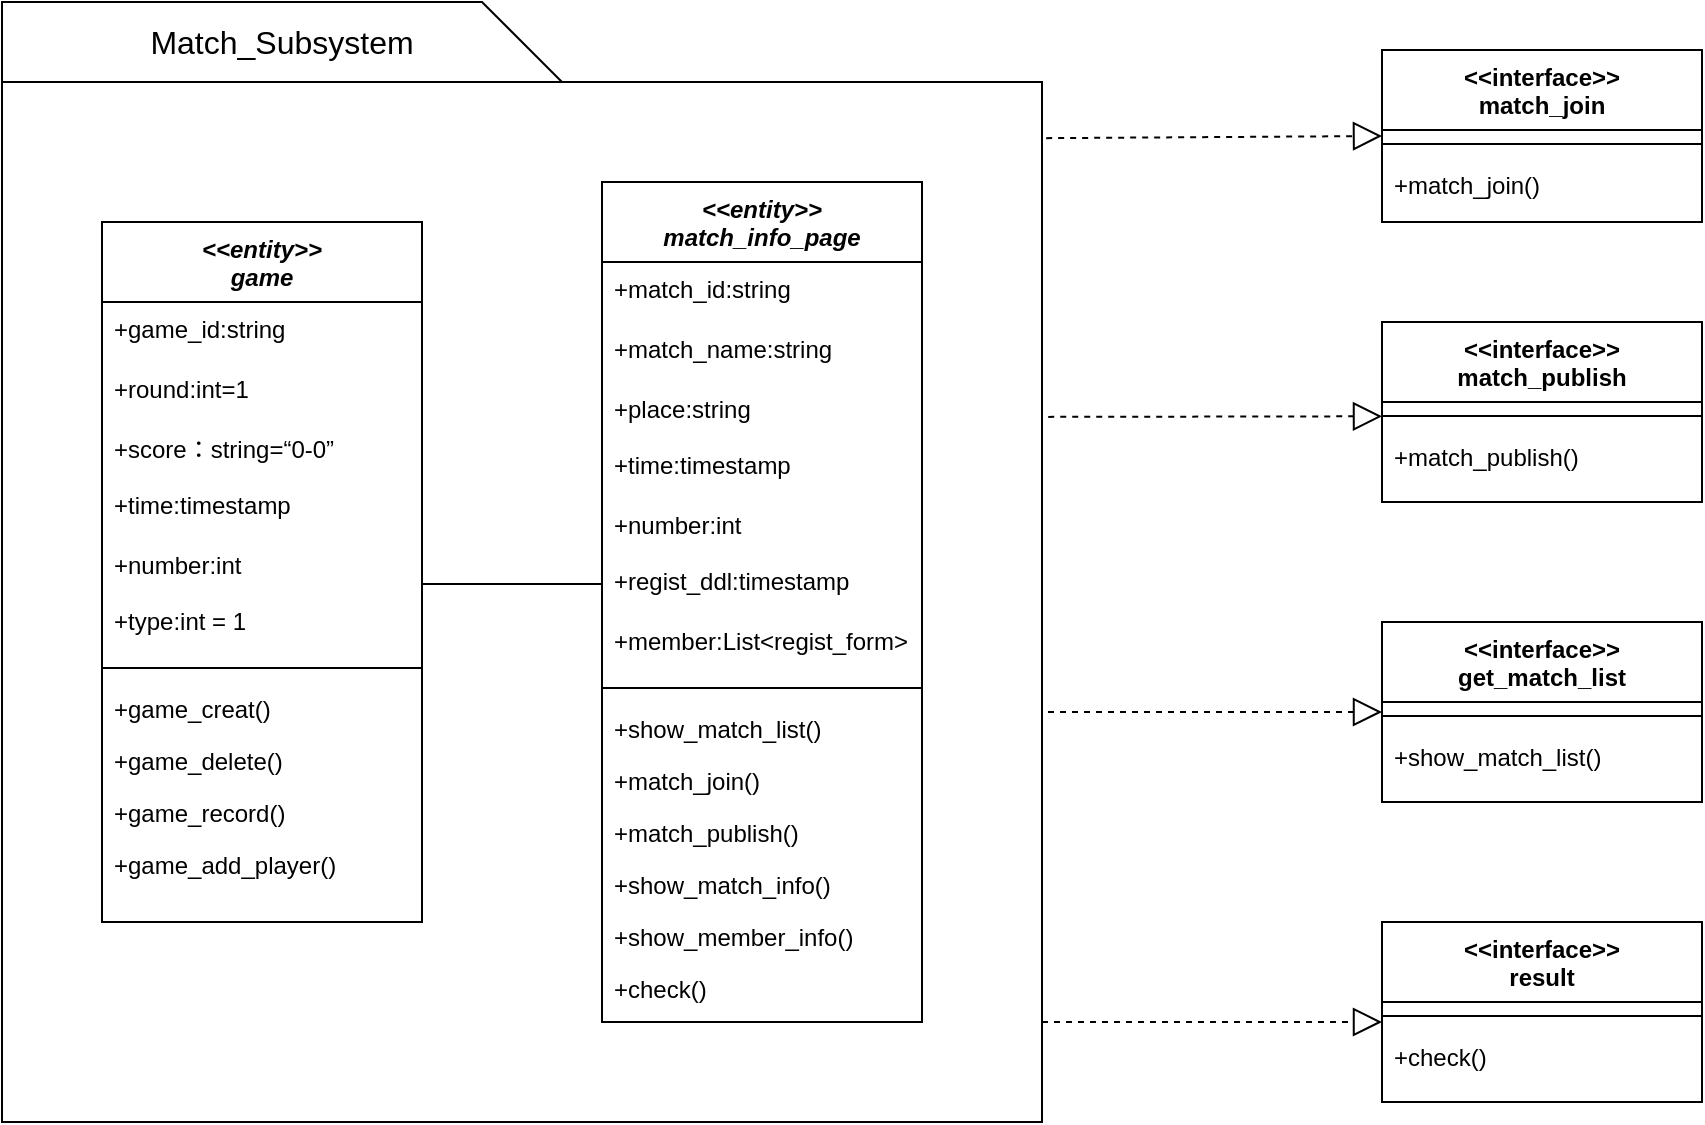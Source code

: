 <mxfile version="17.4.2" type="device"><diagram id="Q3IwJa_j-3fYnTku54X1" name="第 1 页"><mxGraphModel dx="1038" dy="1818" grid="1" gridSize="10" guides="1" tooltips="1" connect="1" arrows="1" fold="1" page="1" pageScale="1" pageWidth="827" pageHeight="1169" background="#ffffff" math="0" shadow="0"><root><mxCell id="0"/><mxCell id="1" parent="0"/><mxCell id="dIGuC47iEYcOL5y_2ay--16" value="&lt;&lt;interface&gt;&gt;&#10;match_join&#10;" style="swimlane;fontStyle=1;align=center;verticalAlign=top;childLayout=stackLayout;horizontal=1;startSize=40;horizontalStack=0;resizeParent=1;resizeLast=0;collapsible=1;marginBottom=0;rounded=0;shadow=0;strokeWidth=1;" parent="1" vertex="1"><mxGeometry x="930" y="-776" width="160" height="86" as="geometry"><mxRectangle x="230" y="140" width="160" height="26" as="alternateBounds"/></mxGeometry></mxCell><mxCell id="dIGuC47iEYcOL5y_2ay--21" value="" style="line;html=1;strokeWidth=1;align=left;verticalAlign=middle;spacingTop=-1;spacingLeft=3;spacingRight=3;rotatable=0;labelPosition=right;points=[];portConstraint=eastwest;" parent="dIGuC47iEYcOL5y_2ay--16" vertex="1"><mxGeometry y="40" width="160" height="14" as="geometry"/></mxCell><mxCell id="dIGuC47iEYcOL5y_2ay--23" value="+match_join()" style="text;align=left;verticalAlign=top;spacingLeft=4;spacingRight=4;overflow=hidden;rotatable=0;points=[[0,0.5],[1,0.5]];portConstraint=eastwest;" parent="dIGuC47iEYcOL5y_2ay--16" vertex="1"><mxGeometry y="54" width="160" height="32" as="geometry"/></mxCell><mxCell id="dIGuC47iEYcOL5y_2ay--67" value="&lt;&lt;interface&gt;&gt;&#10;match_publish&#10;" style="swimlane;fontStyle=1;align=center;verticalAlign=top;childLayout=stackLayout;horizontal=1;startSize=40;horizontalStack=0;resizeParent=1;resizeLast=0;collapsible=1;marginBottom=0;rounded=0;shadow=0;strokeWidth=1;" parent="1" vertex="1"><mxGeometry x="930" y="-640" width="160" height="90" as="geometry"><mxRectangle x="230" y="140" width="160" height="26" as="alternateBounds"/></mxGeometry></mxCell><mxCell id="dIGuC47iEYcOL5y_2ay--74" value="" style="line;html=1;strokeWidth=1;align=left;verticalAlign=middle;spacingTop=-1;spacingLeft=3;spacingRight=3;rotatable=0;labelPosition=right;points=[];portConstraint=eastwest;" parent="dIGuC47iEYcOL5y_2ay--67" vertex="1"><mxGeometry y="40" width="160" height="14" as="geometry"/></mxCell><mxCell id="dIGuC47iEYcOL5y_2ay--76" value="+match_publish()" style="text;align=left;verticalAlign=top;spacingLeft=4;spacingRight=4;overflow=hidden;rotatable=0;points=[[0,0.5],[1,0.5]];portConstraint=eastwest;" parent="dIGuC47iEYcOL5y_2ay--67" vertex="1"><mxGeometry y="54" width="160" height="26" as="geometry"/></mxCell><mxCell id="dIGuC47iEYcOL5y_2ay--107" value="" style="endArrow=block;dashed=1;endFill=0;endSize=12;html=1;rounded=0;fontSize=16;entryX=0;entryY=0.5;entryDx=0;entryDy=0;exitX=1.004;exitY=0.054;exitDx=0;exitDy=0;exitPerimeter=0;" parent="1" source="4tg9l9QEsLtb_QmLtLpU-1" target="dIGuC47iEYcOL5y_2ay--16" edge="1"><mxGeometry width="160" relative="1" as="geometry"><mxPoint x="760" y="-645" as="sourcePoint"/><mxPoint x="920" y="-685" as="targetPoint"/></mxGeometry></mxCell><mxCell id="dIGuC47iEYcOL5y_2ay--108" value="" style="endArrow=block;dashed=1;endFill=0;endSize=12;html=1;rounded=0;fontSize=16;exitX=1.006;exitY=0.322;exitDx=0;exitDy=0;exitPerimeter=0;" parent="1" source="4tg9l9QEsLtb_QmLtLpU-1" target="dIGuC47iEYcOL5y_2ay--74" edge="1"><mxGeometry width="160" relative="1" as="geometry"><mxPoint x="760" y="-516.8" as="sourcePoint"/><mxPoint x="900" y="-550.59" as="targetPoint"/></mxGeometry></mxCell><mxCell id="dIGuC47iEYcOL5y_2ay--112" value="&lt;&lt;interface&gt;&gt;&#10;get_match_list&#10;" style="swimlane;fontStyle=1;align=center;verticalAlign=top;childLayout=stackLayout;horizontal=1;startSize=40;horizontalStack=0;resizeParent=1;resizeLast=0;collapsible=1;marginBottom=0;rounded=0;shadow=0;strokeWidth=1;" parent="1" vertex="1"><mxGeometry x="930" y="-490" width="160" height="90" as="geometry"><mxRectangle x="230" y="140" width="160" height="26" as="alternateBounds"/></mxGeometry></mxCell><mxCell id="dIGuC47iEYcOL5y_2ay--113" value="" style="line;html=1;strokeWidth=1;align=left;verticalAlign=middle;spacingTop=-1;spacingLeft=3;spacingRight=3;rotatable=0;labelPosition=right;points=[];portConstraint=eastwest;" parent="dIGuC47iEYcOL5y_2ay--112" vertex="1"><mxGeometry y="40" width="160" height="14" as="geometry"/></mxCell><mxCell id="dIGuC47iEYcOL5y_2ay--114" value="+show_match_list()" style="text;align=left;verticalAlign=top;spacingLeft=4;spacingRight=4;overflow=hidden;rotatable=0;points=[[0,0.5],[1,0.5]];portConstraint=eastwest;" parent="dIGuC47iEYcOL5y_2ay--112" vertex="1"><mxGeometry y="54" width="160" height="26" as="geometry"/></mxCell><mxCell id="dIGuC47iEYcOL5y_2ay--115" value="" style="endArrow=block;dashed=1;endFill=0;endSize=12;html=1;rounded=0;fontSize=16;entryX=0;entryY=0.5;entryDx=0;entryDy=0;" parent="1" target="dIGuC47iEYcOL5y_2ay--112" edge="1"><mxGeometry width="160" relative="1" as="geometry"><mxPoint x="763" y="-445" as="sourcePoint"/><mxPoint x="920" y="-415" as="targetPoint"/></mxGeometry></mxCell><mxCell id="4tg9l9QEsLtb_QmLtLpU-1" value="" style="whiteSpace=wrap;html=1;aspect=fixed;" parent="1" vertex="1"><mxGeometry x="240" y="-760" width="520" height="520" as="geometry"/></mxCell><mxCell id="4tg9l9QEsLtb_QmLtLpU-2" value="&lt;font style=&quot;font-size: 16px&quot;&gt;Match_Subsystem&lt;/font&gt;" style="shape=card;whiteSpace=wrap;html=1;direction=south;size=60;" parent="1" vertex="1"><mxGeometry x="240" y="-800" width="280" height="40" as="geometry"/></mxCell><mxCell id="4tg9l9QEsLtb_QmLtLpU-3" value="&lt;&lt;entity&gt;&gt;&#10;match_info_page&#10;" style="swimlane;fontStyle=3;align=center;verticalAlign=top;childLayout=stackLayout;horizontal=1;startSize=40;horizontalStack=0;resizeParent=1;resizeLast=0;collapsible=1;marginBottom=0;rounded=0;shadow=0;strokeWidth=1;" parent="1" vertex="1"><mxGeometry x="540" y="-710" width="160" height="420" as="geometry"><mxRectangle x="230" y="140" width="160" height="26" as="alternateBounds"/></mxGeometry></mxCell><mxCell id="4tg9l9QEsLtb_QmLtLpU-4" value="+match_id:string&#10;" style="text;align=left;verticalAlign=top;spacingLeft=4;spacingRight=4;overflow=hidden;rotatable=0;points=[[0,0.5],[1,0.5]];portConstraint=eastwest;rounded=0;shadow=0;html=0;" parent="4tg9l9QEsLtb_QmLtLpU-3" vertex="1"><mxGeometry y="40" width="160" height="30" as="geometry"/></mxCell><mxCell id="4tg9l9QEsLtb_QmLtLpU-5" value="+match_name:string&#10;" style="text;align=left;verticalAlign=top;spacingLeft=4;spacingRight=4;overflow=hidden;rotatable=0;points=[[0,0.5],[1,0.5]];portConstraint=eastwest;rounded=0;shadow=0;html=0;" parent="4tg9l9QEsLtb_QmLtLpU-3" vertex="1"><mxGeometry y="70" width="160" height="30" as="geometry"/></mxCell><mxCell id="4tg9l9QEsLtb_QmLtLpU-6" value="+place:string" style="text;align=left;verticalAlign=top;spacingLeft=4;spacingRight=4;overflow=hidden;rotatable=0;points=[[0,0.5],[1,0.5]];portConstraint=eastwest;rounded=0;shadow=0;html=0;" parent="4tg9l9QEsLtb_QmLtLpU-3" vertex="1"><mxGeometry y="100" width="160" height="28" as="geometry"/></mxCell><mxCell id="4tg9l9QEsLtb_QmLtLpU-7" value="+time:timestamp" style="text;align=left;verticalAlign=top;spacingLeft=4;spacingRight=4;overflow=hidden;rotatable=0;points=[[0,0.5],[1,0.5]];portConstraint=eastwest;rounded=0;shadow=0;html=0;" parent="4tg9l9QEsLtb_QmLtLpU-3" vertex="1"><mxGeometry y="128" width="160" height="30" as="geometry"/></mxCell><mxCell id="4tg9l9QEsLtb_QmLtLpU-8" value="+number:int" style="text;align=left;verticalAlign=top;spacingLeft=4;spacingRight=4;overflow=hidden;rotatable=0;points=[[0,0.5],[1,0.5]];portConstraint=eastwest;rounded=0;shadow=0;html=0;" parent="4tg9l9QEsLtb_QmLtLpU-3" vertex="1"><mxGeometry y="158" width="160" height="28" as="geometry"/></mxCell><mxCell id="4tg9l9QEsLtb_QmLtLpU-9" value="+regist_ddl:timestamp" style="text;align=left;verticalAlign=top;spacingLeft=4;spacingRight=4;overflow=hidden;rotatable=0;points=[[0,0.5],[1,0.5]];portConstraint=eastwest;rounded=0;shadow=0;html=0;" parent="4tg9l9QEsLtb_QmLtLpU-3" vertex="1"><mxGeometry y="186" width="160" height="30" as="geometry"/></mxCell><mxCell id="4tg9l9QEsLtb_QmLtLpU-10" value="+member:List&lt;regist_form&gt;" style="text;align=left;verticalAlign=top;spacingLeft=4;spacingRight=4;overflow=hidden;rotatable=0;points=[[0,0.5],[1,0.5]];portConstraint=eastwest;rounded=0;shadow=0;html=0;" parent="4tg9l9QEsLtb_QmLtLpU-3" vertex="1"><mxGeometry y="216" width="160" height="30" as="geometry"/></mxCell><mxCell id="4tg9l9QEsLtb_QmLtLpU-11" value="" style="line;html=1;strokeWidth=1;align=left;verticalAlign=middle;spacingTop=-1;spacingLeft=3;spacingRight=3;rotatable=0;labelPosition=right;points=[];portConstraint=eastwest;" parent="4tg9l9QEsLtb_QmLtLpU-3" vertex="1"><mxGeometry y="246" width="160" height="14" as="geometry"/></mxCell><mxCell id="4tg9l9QEsLtb_QmLtLpU-12" value="+show_match_list()" style="text;align=left;verticalAlign=top;spacingLeft=4;spacingRight=4;overflow=hidden;rotatable=0;points=[[0,0.5],[1,0.5]];portConstraint=eastwest;" parent="4tg9l9QEsLtb_QmLtLpU-3" vertex="1"><mxGeometry y="260" width="160" height="26" as="geometry"/></mxCell><mxCell id="4tg9l9QEsLtb_QmLtLpU-13" value="+match_join()" style="text;align=left;verticalAlign=top;spacingLeft=4;spacingRight=4;overflow=hidden;rotatable=0;points=[[0,0.5],[1,0.5]];portConstraint=eastwest;" parent="4tg9l9QEsLtb_QmLtLpU-3" vertex="1"><mxGeometry y="286" width="160" height="26" as="geometry"/></mxCell><mxCell id="4tg9l9QEsLtb_QmLtLpU-14" value="+match_publish()" style="text;align=left;verticalAlign=top;spacingLeft=4;spacingRight=4;overflow=hidden;rotatable=0;points=[[0,0.5],[1,0.5]];portConstraint=eastwest;" parent="4tg9l9QEsLtb_QmLtLpU-3" vertex="1"><mxGeometry y="312" width="160" height="26" as="geometry"/></mxCell><mxCell id="4tg9l9QEsLtb_QmLtLpU-15" value="+show_match_info()" style="text;align=left;verticalAlign=top;spacingLeft=4;spacingRight=4;overflow=hidden;rotatable=0;points=[[0,0.5],[1,0.5]];portConstraint=eastwest;" parent="4tg9l9QEsLtb_QmLtLpU-3" vertex="1"><mxGeometry y="338" width="160" height="26" as="geometry"/></mxCell><mxCell id="4tg9l9QEsLtb_QmLtLpU-16" value="+show_member_info()" style="text;align=left;verticalAlign=top;spacingLeft=4;spacingRight=4;overflow=hidden;rotatable=0;points=[[0,0.5],[1,0.5]];portConstraint=eastwest;" parent="4tg9l9QEsLtb_QmLtLpU-3" vertex="1"><mxGeometry y="364" width="160" height="26" as="geometry"/></mxCell><mxCell id="4tg9l9QEsLtb_QmLtLpU-17" value="+check()" style="text;align=left;verticalAlign=top;spacingLeft=4;spacingRight=4;overflow=hidden;rotatable=0;points=[[0,0.5],[1,0.5]];portConstraint=eastwest;" parent="4tg9l9QEsLtb_QmLtLpU-3" vertex="1"><mxGeometry y="390" width="160" height="26" as="geometry"/></mxCell><mxCell id="4tg9l9QEsLtb_QmLtLpU-19" value="&lt;&lt;entity&gt;&gt;&#10;game&#10;" style="swimlane;fontStyle=3;align=center;verticalAlign=top;childLayout=stackLayout;horizontal=1;startSize=40;horizontalStack=0;resizeParent=1;resizeLast=0;collapsible=1;marginBottom=0;rounded=0;shadow=0;strokeWidth=1;" parent="1" vertex="1"><mxGeometry x="290" y="-690" width="160" height="350" as="geometry"><mxRectangle x="230" y="140" width="160" height="26" as="alternateBounds"/></mxGeometry></mxCell><mxCell id="4tg9l9QEsLtb_QmLtLpU-20" value="+game_id:string&#10;" style="text;align=left;verticalAlign=top;spacingLeft=4;spacingRight=4;overflow=hidden;rotatable=0;points=[[0,0.5],[1,0.5]];portConstraint=eastwest;rounded=0;shadow=0;html=0;" parent="4tg9l9QEsLtb_QmLtLpU-19" vertex="1"><mxGeometry y="40" width="160" height="30" as="geometry"/></mxCell><mxCell id="4tg9l9QEsLtb_QmLtLpU-21" value="+round:int=1" style="text;align=left;verticalAlign=top;spacingLeft=4;spacingRight=4;overflow=hidden;rotatable=0;points=[[0,0.5],[1,0.5]];portConstraint=eastwest;rounded=0;shadow=0;html=0;" parent="4tg9l9QEsLtb_QmLtLpU-19" vertex="1"><mxGeometry y="70" width="160" height="30" as="geometry"/></mxCell><mxCell id="4tg9l9QEsLtb_QmLtLpU-22" value="+score：string=“0-0”" style="text;align=left;verticalAlign=top;spacingLeft=4;spacingRight=4;overflow=hidden;rotatable=0;points=[[0,0.5],[1,0.5]];portConstraint=eastwest;rounded=0;shadow=0;html=0;" parent="4tg9l9QEsLtb_QmLtLpU-19" vertex="1"><mxGeometry y="100" width="160" height="28" as="geometry"/></mxCell><mxCell id="4tg9l9QEsLtb_QmLtLpU-23" value="+time:timestamp" style="text;align=left;verticalAlign=top;spacingLeft=4;spacingRight=4;overflow=hidden;rotatable=0;points=[[0,0.5],[1,0.5]];portConstraint=eastwest;rounded=0;shadow=0;html=0;" parent="4tg9l9QEsLtb_QmLtLpU-19" vertex="1"><mxGeometry y="128" width="160" height="30" as="geometry"/></mxCell><mxCell id="4tg9l9QEsLtb_QmLtLpU-24" value="+number:int" style="text;align=left;verticalAlign=top;spacingLeft=4;spacingRight=4;overflow=hidden;rotatable=0;points=[[0,0.5],[1,0.5]];portConstraint=eastwest;rounded=0;shadow=0;html=0;" parent="4tg9l9QEsLtb_QmLtLpU-19" vertex="1"><mxGeometry y="158" width="160" height="28" as="geometry"/></mxCell><mxCell id="4tg9l9QEsLtb_QmLtLpU-25" value="+type:int = 1" style="text;align=left;verticalAlign=top;spacingLeft=4;spacingRight=4;overflow=hidden;rotatable=0;points=[[0,0.5],[1,0.5]];portConstraint=eastwest;rounded=0;shadow=0;html=0;" parent="4tg9l9QEsLtb_QmLtLpU-19" vertex="1"><mxGeometry y="186" width="160" height="30" as="geometry"/></mxCell><mxCell id="4tg9l9QEsLtb_QmLtLpU-26" value="" style="line;html=1;strokeWidth=1;align=left;verticalAlign=middle;spacingTop=-1;spacingLeft=3;spacingRight=3;rotatable=0;labelPosition=right;points=[];portConstraint=eastwest;" parent="4tg9l9QEsLtb_QmLtLpU-19" vertex="1"><mxGeometry y="216" width="160" height="14" as="geometry"/></mxCell><mxCell id="4tg9l9QEsLtb_QmLtLpU-27" value="+game_creat()" style="text;align=left;verticalAlign=top;spacingLeft=4;spacingRight=4;overflow=hidden;rotatable=0;points=[[0,0.5],[1,0.5]];portConstraint=eastwest;" parent="4tg9l9QEsLtb_QmLtLpU-19" vertex="1"><mxGeometry y="230" width="160" height="26" as="geometry"/></mxCell><mxCell id="4tg9l9QEsLtb_QmLtLpU-28" value="+game_delete()" style="text;align=left;verticalAlign=top;spacingLeft=4;spacingRight=4;overflow=hidden;rotatable=0;points=[[0,0.5],[1,0.5]];portConstraint=eastwest;" parent="4tg9l9QEsLtb_QmLtLpU-19" vertex="1"><mxGeometry y="256" width="160" height="26" as="geometry"/></mxCell><mxCell id="4tg9l9QEsLtb_QmLtLpU-29" value="+game_record()" style="text;align=left;verticalAlign=top;spacingLeft=4;spacingRight=4;overflow=hidden;rotatable=0;points=[[0,0.5],[1,0.5]];portConstraint=eastwest;" parent="4tg9l9QEsLtb_QmLtLpU-19" vertex="1"><mxGeometry y="282" width="160" height="26" as="geometry"/></mxCell><mxCell id="4tg9l9QEsLtb_QmLtLpU-30" value="+game_add_player()" style="text;align=left;verticalAlign=top;spacingLeft=4;spacingRight=4;overflow=hidden;rotatable=0;points=[[0,0.5],[1,0.5]];portConstraint=eastwest;" parent="4tg9l9QEsLtb_QmLtLpU-19" vertex="1"><mxGeometry y="308" width="160" height="26" as="geometry"/></mxCell><mxCell id="4tg9l9QEsLtb_QmLtLpU-31" value="" style="line;strokeWidth=1;fillColor=none;align=left;verticalAlign=middle;spacingTop=-1;spacingLeft=3;spacingRight=3;rotatable=0;labelPosition=right;points=[];portConstraint=eastwest;" parent="1" vertex="1"><mxGeometry x="450" y="-513" width="90" height="8" as="geometry"/></mxCell><mxCell id="4tg9l9QEsLtb_QmLtLpU-32" value="&lt;&lt;interface&gt;&gt;&#10;result&#10;" style="swimlane;fontStyle=1;align=center;verticalAlign=top;childLayout=stackLayout;horizontal=1;startSize=40;horizontalStack=0;resizeParent=1;resizeLast=0;collapsible=1;marginBottom=0;rounded=0;shadow=0;strokeWidth=1;" parent="1" vertex="1"><mxGeometry x="930" y="-340" width="160" height="90" as="geometry"><mxRectangle x="230" y="140" width="160" height="26" as="alternateBounds"/></mxGeometry></mxCell><mxCell id="4tg9l9QEsLtb_QmLtLpU-33" value="" style="line;html=1;strokeWidth=1;align=left;verticalAlign=middle;spacingTop=-1;spacingLeft=3;spacingRight=3;rotatable=0;labelPosition=right;points=[];portConstraint=eastwest;" parent="4tg9l9QEsLtb_QmLtLpU-32" vertex="1"><mxGeometry y="40" width="160" height="14" as="geometry"/></mxCell><mxCell id="4tg9l9QEsLtb_QmLtLpU-34" value="+check()" style="text;align=left;verticalAlign=top;spacingLeft=4;spacingRight=4;overflow=hidden;rotatable=0;points=[[0,0.5],[1,0.5]];portConstraint=eastwest;" parent="4tg9l9QEsLtb_QmLtLpU-32" vertex="1"><mxGeometry y="54" width="160" height="26" as="geometry"/></mxCell><mxCell id="4tg9l9QEsLtb_QmLtLpU-35" value="" style="endArrow=block;dashed=1;endFill=0;endSize=12;html=1;rounded=0;" parent="1" edge="1"><mxGeometry width="160" relative="1" as="geometry"><mxPoint x="760" y="-290" as="sourcePoint"/><mxPoint x="930" y="-290" as="targetPoint"/></mxGeometry></mxCell></root></mxGraphModel></diagram></mxfile>